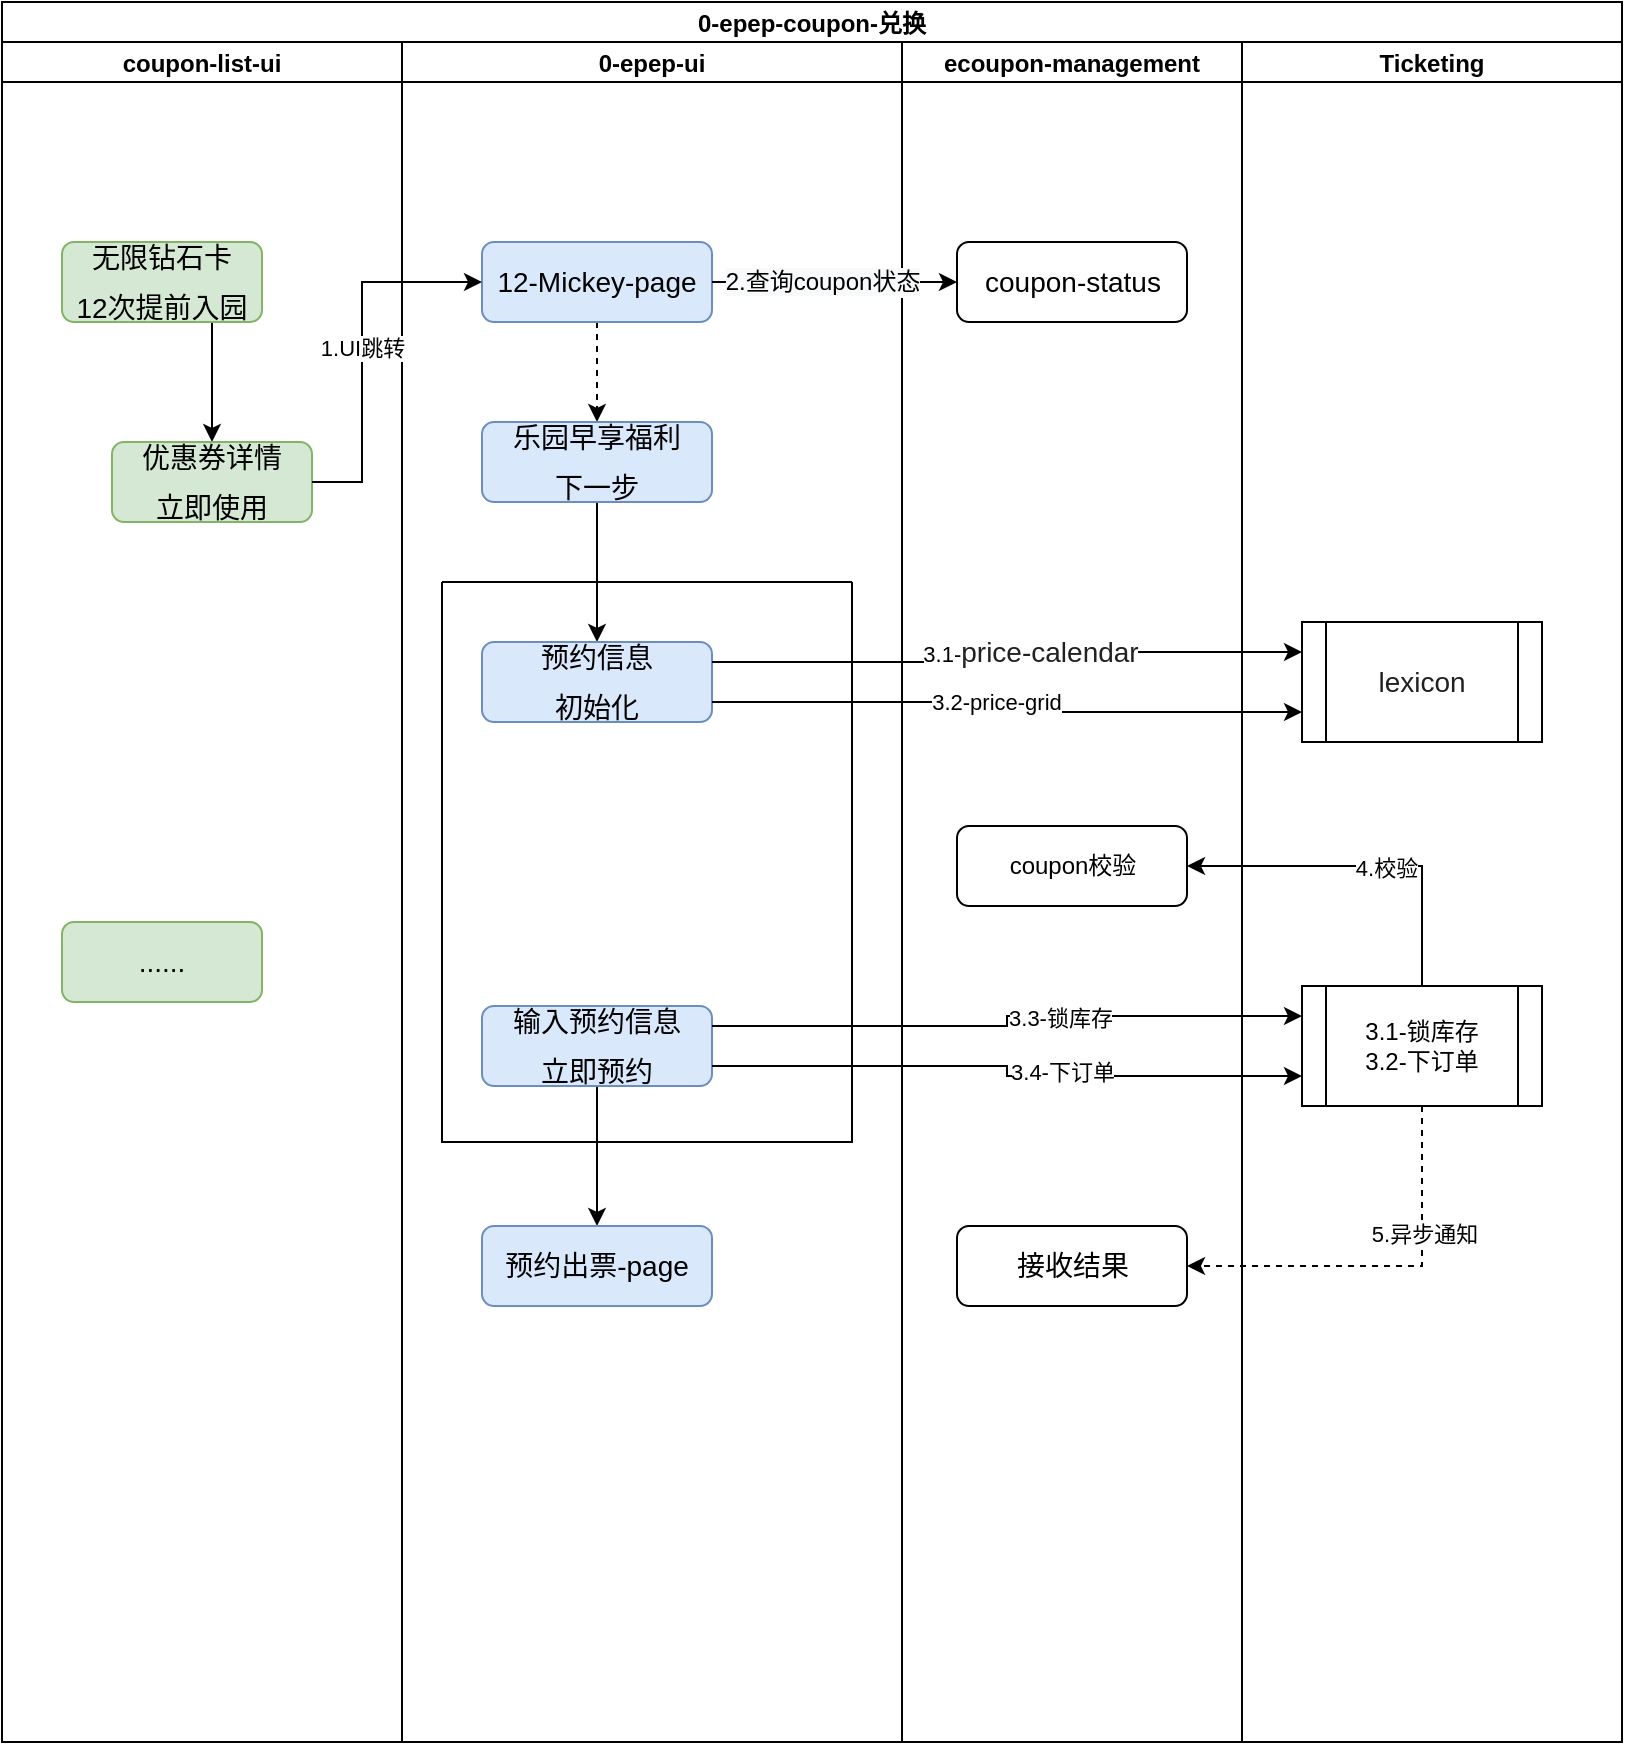 <mxfile version="17.1.5" type="github">
  <diagram id="nkePGvm4O82V9_LMyoDO" name="Page-1">
    <mxGraphModel dx="1232" dy="809" grid="1" gridSize="10" guides="1" tooltips="1" connect="1" arrows="1" fold="1" page="1" pageScale="1" pageWidth="827" pageHeight="1169" math="0" shadow="0">
      <root>
        <mxCell id="0" />
        <mxCell id="1" parent="0" />
        <mxCell id="1tcTULkf4YvUZFEi6sHk-6" value="0-epep-coupon-兑换" style="swimlane;childLayout=stackLayout;resizeParent=1;resizeParentMax=0;startSize=20;" parent="1" vertex="1">
          <mxGeometry x="9" y="90" width="810" height="870" as="geometry" />
        </mxCell>
        <mxCell id="1tcTULkf4YvUZFEi6sHk-7" value="coupon-list-ui" style="swimlane;startSize=20;" parent="1tcTULkf4YvUZFEi6sHk-6" vertex="1">
          <mxGeometry y="20" width="200" height="850" as="geometry" />
        </mxCell>
        <mxCell id="1tcTULkf4YvUZFEi6sHk-26" style="edgeStyle=orthogonalEdgeStyle;rounded=0;orthogonalLoop=1;jettySize=auto;html=1;exitX=0.75;exitY=1;exitDx=0;exitDy=0;entryX=0.5;entryY=0;entryDx=0;entryDy=0;" parent="1tcTULkf4YvUZFEi6sHk-7" source="1tcTULkf4YvUZFEi6sHk-19" target="1tcTULkf4YvUZFEi6sHk-25" edge="1">
          <mxGeometry relative="1" as="geometry" />
        </mxCell>
        <mxCell id="1tcTULkf4YvUZFEi6sHk-19" value="&lt;div style=&quot;line-height: 1.75 ; font-size: 14px&quot;&gt;无限钻石卡&lt;/div&gt;&lt;div style=&quot;line-height: 1.75 ; font-size: 14px&quot;&gt;12次提前入园&lt;/div&gt;" style="rounded=1;whiteSpace=wrap;html=1;align=center;fillColor=#d5e8d4;strokeColor=#82b366;" parent="1tcTULkf4YvUZFEi6sHk-7" vertex="1">
          <mxGeometry x="30" y="100" width="100" height="40" as="geometry" />
        </mxCell>
        <mxCell id="1tcTULkf4YvUZFEi6sHk-20" value="&lt;div style=&quot;text-align: left ; line-height: 1.75 ; font-size: 14px&quot;&gt;......&lt;/div&gt;" style="rounded=1;whiteSpace=wrap;html=1;fillColor=#d5e8d4;strokeColor=#82b366;" parent="1tcTULkf4YvUZFEi6sHk-7" vertex="1">
          <mxGeometry x="30" y="440" width="100" height="40" as="geometry" />
        </mxCell>
        <mxCell id="1tcTULkf4YvUZFEi6sHk-25" value="&lt;div style=&quot;line-height: 1.75 ; font-size: 14px&quot;&gt;优惠券详情&lt;/div&gt;&lt;div style=&quot;line-height: 1.75 ; font-size: 14px&quot;&gt;立即使用&lt;/div&gt;" style="rounded=1;whiteSpace=wrap;html=1;align=center;fillColor=#d5e8d4;strokeColor=#82b366;" parent="1tcTULkf4YvUZFEi6sHk-7" vertex="1">
          <mxGeometry x="55" y="200" width="100" height="40" as="geometry" />
        </mxCell>
        <mxCell id="1tcTULkf4YvUZFEi6sHk-8" value="0-epep-ui" style="swimlane;startSize=20;" parent="1tcTULkf4YvUZFEi6sHk-6" vertex="1">
          <mxGeometry x="200" y="20" width="250" height="850" as="geometry" />
        </mxCell>
        <mxCell id="1tcTULkf4YvUZFEi6sHk-45" style="edgeStyle=orthogonalEdgeStyle;rounded=0;orthogonalLoop=1;jettySize=auto;html=1;exitX=0.5;exitY=1;exitDx=0;exitDy=0;dashed=1;" parent="1tcTULkf4YvUZFEi6sHk-8" source="1tcTULkf4YvUZFEi6sHk-21" target="1tcTULkf4YvUZFEi6sHk-28" edge="1">
          <mxGeometry relative="1" as="geometry" />
        </mxCell>
        <mxCell id="1tcTULkf4YvUZFEi6sHk-21" value="&lt;div style=&quot;text-align: left ; line-height: 1.75 ; font-size: 14px&quot;&gt;12-Mickey-page&lt;/div&gt;" style="rounded=1;whiteSpace=wrap;html=1;fillColor=#dae8fc;strokeColor=#6c8ebf;" parent="1tcTULkf4YvUZFEi6sHk-8" vertex="1">
          <mxGeometry x="40" y="100" width="115" height="40" as="geometry" />
        </mxCell>
        <mxCell id="VEOMHTFlf9bX17gQSFcD-12" style="edgeStyle=orthogonalEdgeStyle;rounded=0;orthogonalLoop=1;jettySize=auto;html=1;exitX=0.5;exitY=1;exitDx=0;exitDy=0;entryX=0.5;entryY=0;entryDx=0;entryDy=0;" edge="1" parent="1tcTULkf4YvUZFEi6sHk-8" source="1tcTULkf4YvUZFEi6sHk-28" target="VEOMHTFlf9bX17gQSFcD-7">
          <mxGeometry relative="1" as="geometry" />
        </mxCell>
        <mxCell id="1tcTULkf4YvUZFEi6sHk-28" value="&lt;div style=&quot;line-height: 1.75 ; font-size: 14px&quot;&gt;乐园早享福利&lt;/div&gt;&lt;div style=&quot;line-height: 1.75 ; font-size: 14px&quot;&gt;下一步&lt;/div&gt;" style="rounded=1;whiteSpace=wrap;html=1;align=center;fillColor=#dae8fc;strokeColor=#6c8ebf;" parent="1tcTULkf4YvUZFEi6sHk-8" vertex="1">
          <mxGeometry x="40" y="190" width="115" height="40" as="geometry" />
        </mxCell>
        <mxCell id="1tcTULkf4YvUZFEi6sHk-48" style="edgeStyle=orthogonalEdgeStyle;rounded=0;orthogonalLoop=1;jettySize=auto;html=1;exitX=0.5;exitY=1;exitDx=0;exitDy=0;" parent="1tcTULkf4YvUZFEi6sHk-8" source="1tcTULkf4YvUZFEi6sHk-29" target="1tcTULkf4YvUZFEi6sHk-47" edge="1">
          <mxGeometry relative="1" as="geometry" />
        </mxCell>
        <mxCell id="1tcTULkf4YvUZFEi6sHk-29" value="&lt;div style=&quot;line-height: 1.75 ; font-size: 14px&quot;&gt;输入预约信息&lt;/div&gt;&lt;div style=&quot;line-height: 1.75 ; font-size: 14px&quot;&gt;立即预约&lt;/div&gt;" style="rounded=1;whiteSpace=wrap;html=1;align=center;fillColor=#dae8fc;strokeColor=#6c8ebf;" parent="1tcTULkf4YvUZFEi6sHk-8" vertex="1">
          <mxGeometry x="40" y="482" width="115" height="40" as="geometry" />
        </mxCell>
        <mxCell id="1tcTULkf4YvUZFEi6sHk-47" value="&lt;div style=&quot;line-height: 1.75 ; font-size: 14px&quot;&gt;预约出票-page&lt;/div&gt;" style="rounded=1;whiteSpace=wrap;html=1;align=center;fillColor=#dae8fc;strokeColor=#6c8ebf;" parent="1tcTULkf4YvUZFEi6sHk-8" vertex="1">
          <mxGeometry x="40" y="592" width="115" height="40" as="geometry" />
        </mxCell>
        <mxCell id="VEOMHTFlf9bX17gQSFcD-6" value="" style="swimlane;startSize=0;" vertex="1" parent="1tcTULkf4YvUZFEi6sHk-8">
          <mxGeometry x="20" y="270" width="205" height="280" as="geometry" />
        </mxCell>
        <mxCell id="VEOMHTFlf9bX17gQSFcD-7" value="&lt;div style=&quot;line-height: 1.75 ; font-size: 14px&quot;&gt;预约信息&lt;/div&gt;&lt;div style=&quot;line-height: 1.75 ; font-size: 14px&quot;&gt;初始化&lt;/div&gt;" style="rounded=1;whiteSpace=wrap;html=1;align=center;fillColor=#dae8fc;strokeColor=#6c8ebf;" vertex="1" parent="VEOMHTFlf9bX17gQSFcD-6">
          <mxGeometry x="20" y="30" width="115" height="40" as="geometry" />
        </mxCell>
        <mxCell id="1tcTULkf4YvUZFEi6sHk-9" value="ecoupon-management" style="swimlane;startSize=20;" parent="1tcTULkf4YvUZFEi6sHk-6" vertex="1">
          <mxGeometry x="450" y="20" width="170" height="850" as="geometry" />
        </mxCell>
        <mxCell id="1tcTULkf4YvUZFEi6sHk-30" value="&lt;div style=&quot;text-align: left ; line-height: 1.75 ; font-size: 14px&quot;&gt;coupon-status&lt;/div&gt;" style="rounded=1;whiteSpace=wrap;html=1;" parent="1tcTULkf4YvUZFEi6sHk-9" vertex="1">
          <mxGeometry x="27.5" y="100" width="115" height="40" as="geometry" />
        </mxCell>
        <mxCell id="1tcTULkf4YvUZFEi6sHk-38" value="coupon校验" style="rounded=1;whiteSpace=wrap;html=1;" parent="1tcTULkf4YvUZFEi6sHk-9" vertex="1">
          <mxGeometry x="27.5" y="392" width="115" height="40" as="geometry" />
        </mxCell>
        <mxCell id="1tcTULkf4YvUZFEi6sHk-40" value="&lt;div style=&quot;text-align: left ; line-height: 1.75 ; font-size: 14px&quot;&gt;接收结果&lt;/div&gt;" style="rounded=1;whiteSpace=wrap;html=1;" parent="1tcTULkf4YvUZFEi6sHk-9" vertex="1">
          <mxGeometry x="27.5" y="592" width="115" height="40" as="geometry" />
        </mxCell>
        <mxCell id="1tcTULkf4YvUZFEi6sHk-10" value="Ticketing" style="swimlane;startSize=20;" parent="1tcTULkf4YvUZFEi6sHk-6" vertex="1">
          <mxGeometry x="620" y="20" width="190" height="850" as="geometry" />
        </mxCell>
        <mxCell id="1tcTULkf4YvUZFEi6sHk-36" value="3.1-锁库存&lt;br&gt;3.2-下订单" style="shape=process;whiteSpace=wrap;html=1;backgroundOutline=1;" parent="1tcTULkf4YvUZFEi6sHk-10" vertex="1">
          <mxGeometry x="30" y="472" width="120" height="60" as="geometry" />
        </mxCell>
        <mxCell id="VEOMHTFlf9bX17gQSFcD-1" value="&lt;span style=&quot;color: rgb(33 , 33 , 33) ; font-family: , &amp;#34;system-ui&amp;#34; , &amp;#34;segoe ui&amp;#34; , &amp;#34;roboto&amp;#34; , &amp;#34;oxygen&amp;#34; , &amp;#34;ubuntu&amp;#34; , &amp;#34;fira sans&amp;#34; , &amp;#34;droid sans&amp;#34; , &amp;#34;helvetica neue&amp;#34; , sans-serif ; font-size: 14px ; text-align: left ; background-color: rgb(255 , 255 , 255)&quot;&gt;lexicon&lt;/span&gt;" style="shape=process;whiteSpace=wrap;html=1;backgroundOutline=1;" vertex="1" parent="1tcTULkf4YvUZFEi6sHk-10">
          <mxGeometry x="30" y="290" width="120" height="60" as="geometry" />
        </mxCell>
        <mxCell id="1tcTULkf4YvUZFEi6sHk-27" value="1.UI跳转" style="edgeStyle=orthogonalEdgeStyle;rounded=0;orthogonalLoop=1;jettySize=auto;html=1;exitX=1;exitY=0.5;exitDx=0;exitDy=0;entryX=0;entryY=0.5;entryDx=0;entryDy=0;" parent="1tcTULkf4YvUZFEi6sHk-6" source="1tcTULkf4YvUZFEi6sHk-25" target="1tcTULkf4YvUZFEi6sHk-21" edge="1">
          <mxGeometry relative="1" as="geometry">
            <Array as="points">
              <mxPoint x="180" y="240" />
              <mxPoint x="180" y="140" />
            </Array>
          </mxGeometry>
        </mxCell>
        <mxCell id="1tcTULkf4YvUZFEi6sHk-31" value="" style="edgeStyle=orthogonalEdgeStyle;rounded=0;orthogonalLoop=1;jettySize=auto;html=1;exitX=1;exitY=0.5;exitDx=0;exitDy=0;entryX=0;entryY=0.5;entryDx=0;entryDy=0;" parent="1tcTULkf4YvUZFEi6sHk-6" source="1tcTULkf4YvUZFEi6sHk-21" target="1tcTULkf4YvUZFEi6sHk-30" edge="1">
          <mxGeometry relative="1" as="geometry" />
        </mxCell>
        <mxCell id="1tcTULkf4YvUZFEi6sHk-54" value="&lt;span style=&quot;font-size: 12px ; background-color: rgb(248 , 249 , 250)&quot;&gt;2.查询coupon状态&lt;/span&gt;" style="edgeLabel;html=1;align=center;verticalAlign=middle;resizable=0;points=[];" parent="1tcTULkf4YvUZFEi6sHk-31" vertex="1" connectable="0">
          <mxGeometry x="-0.478" y="4" relative="1" as="geometry">
            <mxPoint x="23" y="4" as="offset" />
          </mxGeometry>
        </mxCell>
        <mxCell id="1tcTULkf4YvUZFEi6sHk-39" style="edgeStyle=orthogonalEdgeStyle;rounded=0;orthogonalLoop=1;jettySize=auto;html=1;exitX=0.5;exitY=0;exitDx=0;exitDy=0;entryX=1;entryY=0.5;entryDx=0;entryDy=0;" parent="1tcTULkf4YvUZFEi6sHk-6" source="1tcTULkf4YvUZFEi6sHk-36" target="1tcTULkf4YvUZFEi6sHk-38" edge="1">
          <mxGeometry relative="1" as="geometry" />
        </mxCell>
        <mxCell id="1tcTULkf4YvUZFEi6sHk-56" value="4.校验" style="edgeLabel;html=1;align=center;verticalAlign=middle;resizable=0;points=[];" parent="1tcTULkf4YvUZFEi6sHk-39" vertex="1" connectable="0">
          <mxGeometry x="-0.121" y="1" relative="1" as="geometry">
            <mxPoint as="offset" />
          </mxGeometry>
        </mxCell>
        <mxCell id="1tcTULkf4YvUZFEi6sHk-41" style="edgeStyle=orthogonalEdgeStyle;rounded=0;orthogonalLoop=1;jettySize=auto;html=1;exitX=0.5;exitY=1;exitDx=0;exitDy=0;entryX=1;entryY=0.5;entryDx=0;entryDy=0;dashed=1;" parent="1tcTULkf4YvUZFEi6sHk-6" source="1tcTULkf4YvUZFEi6sHk-36" target="1tcTULkf4YvUZFEi6sHk-40" edge="1">
          <mxGeometry relative="1" as="geometry" />
        </mxCell>
        <mxCell id="1tcTULkf4YvUZFEi6sHk-44" value="5.异步通知" style="edgeLabel;html=1;align=center;verticalAlign=middle;resizable=0;points=[];" parent="1tcTULkf4YvUZFEi6sHk-41" vertex="1" connectable="0">
          <mxGeometry x="-0.367" y="1" relative="1" as="geometry">
            <mxPoint y="1" as="offset" />
          </mxGeometry>
        </mxCell>
        <mxCell id="1tcTULkf4YvUZFEi6sHk-58" style="edgeStyle=orthogonalEdgeStyle;rounded=0;orthogonalLoop=1;jettySize=auto;html=1;exitX=1;exitY=0.25;exitDx=0;exitDy=0;entryX=0;entryY=0.25;entryDx=0;entryDy=0;" parent="1tcTULkf4YvUZFEi6sHk-6" source="1tcTULkf4YvUZFEi6sHk-29" target="1tcTULkf4YvUZFEi6sHk-36" edge="1">
          <mxGeometry relative="1" as="geometry" />
        </mxCell>
        <mxCell id="1tcTULkf4YvUZFEi6sHk-60" value="3.3-锁库存" style="edgeLabel;html=1;align=center;verticalAlign=middle;resizable=0;points=[];" parent="1tcTULkf4YvUZFEi6sHk-58" vertex="1" connectable="0">
          <mxGeometry x="0.191" y="-1" relative="1" as="geometry">
            <mxPoint as="offset" />
          </mxGeometry>
        </mxCell>
        <mxCell id="1tcTULkf4YvUZFEi6sHk-59" style="edgeStyle=orthogonalEdgeStyle;rounded=0;orthogonalLoop=1;jettySize=auto;html=1;exitX=1;exitY=0.75;exitDx=0;exitDy=0;entryX=0;entryY=0.75;entryDx=0;entryDy=0;" parent="1tcTULkf4YvUZFEi6sHk-6" source="1tcTULkf4YvUZFEi6sHk-29" target="1tcTULkf4YvUZFEi6sHk-36" edge="1">
          <mxGeometry relative="1" as="geometry" />
        </mxCell>
        <mxCell id="1tcTULkf4YvUZFEi6sHk-61" value="3.4-下订单" style="edgeLabel;html=1;align=center;verticalAlign=middle;resizable=0;points=[];" parent="1tcTULkf4YvUZFEi6sHk-59" vertex="1" connectable="0">
          <mxGeometry x="0.136" y="2" relative="1" as="geometry">
            <mxPoint x="9" as="offset" />
          </mxGeometry>
        </mxCell>
        <mxCell id="VEOMHTFlf9bX17gQSFcD-8" style="edgeStyle=orthogonalEdgeStyle;rounded=0;orthogonalLoop=1;jettySize=auto;html=1;exitX=1;exitY=0.25;exitDx=0;exitDy=0;entryX=0;entryY=0.25;entryDx=0;entryDy=0;" edge="1" parent="1tcTULkf4YvUZFEi6sHk-6" source="VEOMHTFlf9bX17gQSFcD-7" target="VEOMHTFlf9bX17gQSFcD-1">
          <mxGeometry relative="1" as="geometry" />
        </mxCell>
        <mxCell id="VEOMHTFlf9bX17gQSFcD-10" value="3.1-&lt;span style=&quot;color: rgb(33 , 33 , 33) ; font-family: , &amp;#34;system-ui&amp;#34; , &amp;#34;segoe ui&amp;#34; , &amp;#34;roboto&amp;#34; , &amp;#34;oxygen&amp;#34; , &amp;#34;ubuntu&amp;#34; , &amp;#34;fira sans&amp;#34; , &amp;#34;droid sans&amp;#34; , &amp;#34;helvetica neue&amp;#34; , sans-serif ; font-size: 14px ; text-align: left&quot;&gt;price-calendar&lt;/span&gt;" style="edgeLabel;html=1;align=center;verticalAlign=middle;resizable=0;points=[];" vertex="1" connectable="0" parent="VEOMHTFlf9bX17gQSFcD-8">
          <mxGeometry x="0.09" y="1" relative="1" as="geometry">
            <mxPoint y="1" as="offset" />
          </mxGeometry>
        </mxCell>
        <mxCell id="VEOMHTFlf9bX17gQSFcD-9" style="edgeStyle=orthogonalEdgeStyle;rounded=0;orthogonalLoop=1;jettySize=auto;html=1;exitX=1;exitY=0.75;exitDx=0;exitDy=0;entryX=0;entryY=0.75;entryDx=0;entryDy=0;" edge="1" parent="1tcTULkf4YvUZFEi6sHk-6" source="VEOMHTFlf9bX17gQSFcD-7" target="VEOMHTFlf9bX17gQSFcD-1">
          <mxGeometry relative="1" as="geometry" />
        </mxCell>
        <mxCell id="VEOMHTFlf9bX17gQSFcD-11" value="3.2-price-grid" style="edgeLabel;html=1;align=center;verticalAlign=middle;resizable=0;points=[];" vertex="1" connectable="0" parent="VEOMHTFlf9bX17gQSFcD-9">
          <mxGeometry x="0.083" y="-1" relative="1" as="geometry">
            <mxPoint x="-16" y="-6" as="offset" />
          </mxGeometry>
        </mxCell>
      </root>
    </mxGraphModel>
  </diagram>
</mxfile>
